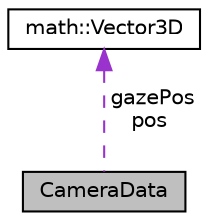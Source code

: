 digraph "CameraData"
{
 // LATEX_PDF_SIZE
  edge [fontname="Helvetica",fontsize="10",labelfontname="Helvetica",labelfontsize="10"];
  node [fontname="Helvetica",fontsize="10",shape=record];
  Node1 [label="CameraData",height=0.2,width=0.4,color="black", fillcolor="grey75", style="filled", fontcolor="black",tooltip="カメラのデータ"];
  Node2 -> Node1 [dir="back",color="darkorchid3",fontsize="10",style="dashed",label=" gazePos\npos" ,fontname="Helvetica"];
  Node2 [label="math::Vector3D",height=0.2,width=0.4,color="black", fillcolor="white", style="filled",URL="$structmath_1_1_vector3_d.html",tooltip="positionなどに使おう"];
}
